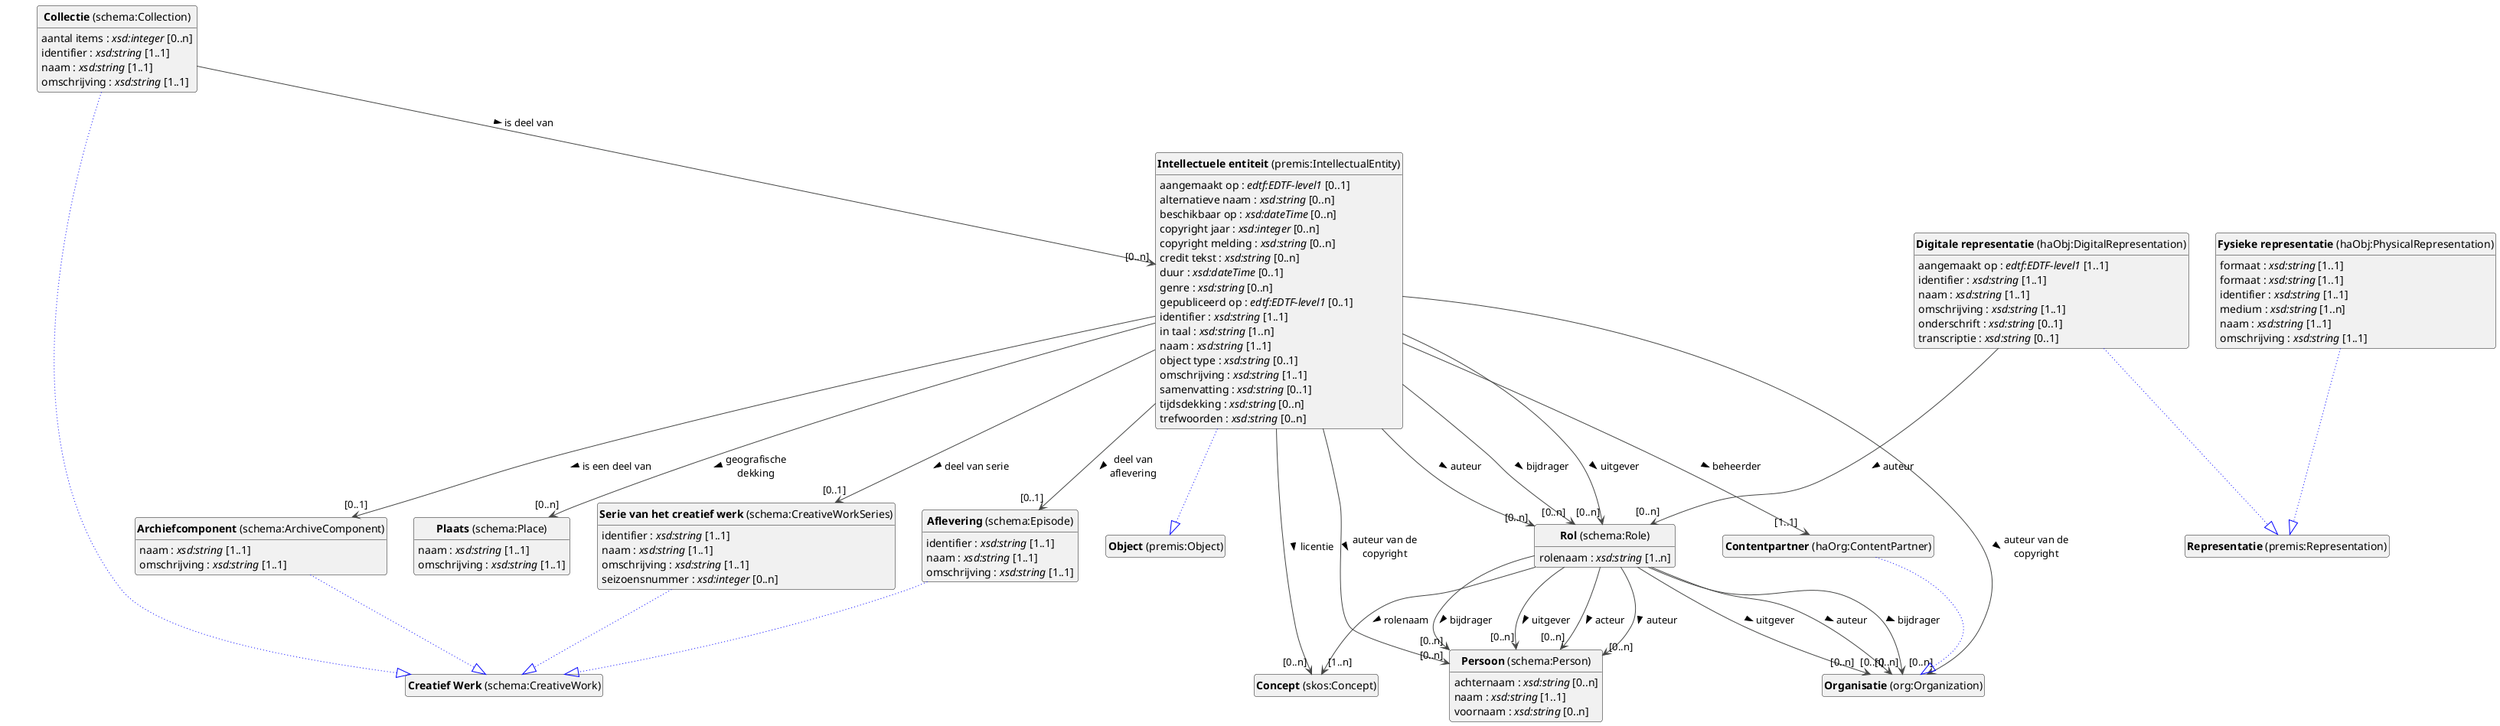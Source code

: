 @startuml
!theme vibrant
skinparam classFontSize 14
!define LIGHTORANGE
skinparam componentStyle uml2
skinparam wrapMessageWidth 100
' skinparam ArrowColor #Maroon
' Remove shadows
skinparam shadowing false
'skinparam linetype polyline
skinparam ArrowMessageAlignment left


class "<b>Intellectuele entiteit</b> (premis:IntellectualEntity)" as premis_IntellectualEntity [[#premis%3AIntellectualEntity]]
class "<b>Object</b> (premis:Object)" as premis_Object [[#premis%3AObject]]
class "<b>Fysieke representatie</b> (haObj:PhysicalRepresentation)" as haObj_PhysicalRepresentation [[#haObj%3APhysicalRepresentation]]
class "<b>Representatie</b> (premis:Representation)" as premis_Representation [[#premis%3ARepresentation]]
class "<b>Digitale representatie</b> (haObj:DigitalRepresentation)" as haObj_DigitalRepresentation [[#haObj%3ADigitalRepresentation]]
class "<b>Representatie</b> (premis:Representation)" as premis_Representation [[#premis%3ARepresentation]]
class "<b>Serie van het creatief werk</b> (schema:CreativeWorkSeries)" as schema_CreativeWorkSeries [[#schema%3ACreativeWorkSeries]]
class "<b>Creatief Werk</b> (schema:CreativeWork)" as schema_CreativeWork [[#schema%3ACreativeWork]]
class "<b>Aflevering</b> (schema:Episode)" as schema_Episode [[#schema%3AEpisode]]
class "<b>Creatief Werk</b> (schema:CreativeWork)" as schema_CreativeWork [[#schema%3ACreativeWork]]
class "<b>Plaats</b> (schema:Place)" as schema_Place [[#schema%3APlace]]
class "<b>Archiefcomponent</b> (schema:ArchiveComponent)" as schema_ArchiveComponent [[#schema%3AArchiveComponent]]
class "<b>Creatief Werk</b> (schema:CreativeWork)" as schema_CreativeWork [[#schema%3ACreativeWork]]
class "<b>Rol</b> (schema:Role)" as schema_Role [[#schema%3ARole]]
class "<b>Persoon</b> (schema:Person)" as schema_Person [[#schema%3APerson]]
class "<b>Collectie</b> (schema:Collection)" as schema_Collection [[#schema%3ACollection]]
class "<b>Creatief Werk</b> (schema:CreativeWork)" as schema_CreativeWork [[#schema%3ACreativeWork]]
class "<b>Contentpartner</b> (haOrg:ContentPartner)" as haOrg_ContentPartner [[#haOrg%3AContentPartner]]
class "<b>Organisatie</b> (org:Organization)" as org_Organization [[#org%3AOrganization]]
class "<b>Organisatie</b> (org:Organization)" as org_Organization [[#org%3AOrganization]]
class "<b>Concept</b> (skos:Concept)" as skos_Concept [[#skos%3AConcept]]

premis_IntellectualEntity --|> premis_Object #blue;line.dotted;text:blue

premis_IntellectualEntity : aangemaakt op : <i>edtf:EDTF-level1</i> [0..1]

premis_IntellectualEntity : alternatieve naam : <i>xsd:string</i> [0..n]


premis_IntellectualEntity --> "[0..n]" schema_Role : auteur >

premis_IntellectualEntity --> "[0..n]" schema_Person : auteur van de copyright >
premis_IntellectualEntity --> "[0..n]" org_Organization : auteur van de copyright >

premis_IntellectualEntity --> "[1..1]" haOrg_ContentPartner : beheerder >
premis_IntellectualEntity : beschikbaar op : <i>xsd:dateTime</i> [0..n]


premis_IntellectualEntity --> "[0..n]" schema_Role : bijdrager >
premis_IntellectualEntity : copyright jaar : <i>xsd:integer</i> [0..n]

premis_IntellectualEntity : copyright melding : <i>xsd:string</i> [0..n]

premis_IntellectualEntity : credit tekst : <i>xsd:string</i> [0..n]


premis_IntellectualEntity --> "[0..1]" schema_Episode : deel van aflevering >

premis_IntellectualEntity --> "[0..1]" schema_CreativeWorkSeries : deel van serie >
premis_IntellectualEntity : duur : <i>xsd:dateTime</i> [0..1]

premis_IntellectualEntity : genre : <i>xsd:string</i> [0..n]


premis_IntellectualEntity --> "[0..n]" schema_Place : geografische dekking >
premis_IntellectualEntity : gepubliceerd op : <i>edtf:EDTF-level1</i> [0..1]

premis_IntellectualEntity : identifier : <i>xsd:string</i> [1..1]

premis_IntellectualEntity : in taal : <i>xsd:string</i> [1..n]


premis_IntellectualEntity --> "[0..1]" schema_ArchiveComponent : is een deel van >

premis_IntellectualEntity --> "[0..n]" skos_Concept : licentie >
premis_IntellectualEntity : naam : <i>xsd:string</i> [1..1]

premis_IntellectualEntity : object type : <i>xsd:string</i> [0..1]

premis_IntellectualEntity : omschrijving : <i>xsd:string</i> [1..1]


premis_IntellectualEntity : samenvatting : <i>xsd:string</i> [0..1]

premis_IntellectualEntity : tijdsdekking : <i>xsd:string</i> [0..n]

premis_IntellectualEntity : trefwoorden : <i>xsd:string</i> [0..n]


premis_IntellectualEntity --> "[0..n]" schema_Role : uitgever >

haObj_PhysicalRepresentation --|> premis_Representation #blue;line.dotted;text:blue

haObj_PhysicalRepresentation : formaat : <i>xsd:string</i> [1..1]

haObj_PhysicalRepresentation : formaat : <i>xsd:string</i> [1..1]

haObj_PhysicalRepresentation : identifier : <i>xsd:string</i> [1..1]

haObj_PhysicalRepresentation : medium : <i>xsd:string</i> [1..n]

haObj_PhysicalRepresentation : naam : <i>xsd:string</i> [1..1]

haObj_PhysicalRepresentation : omschrijving : <i>xsd:string</i> [1..1]


haObj_DigitalRepresentation --|> premis_Representation #blue;line.dotted;text:blue

haObj_DigitalRepresentation : aangemaakt op : <i>edtf:EDTF-level1</i> [1..1]


haObj_DigitalRepresentation --> "[0..n]" schema_Role : auteur >
haObj_DigitalRepresentation : identifier : <i>xsd:string</i> [1..1]

haObj_DigitalRepresentation : naam : <i>xsd:string</i> [1..1]

haObj_DigitalRepresentation : omschrijving : <i>xsd:string</i> [1..1]

haObj_DigitalRepresentation : onderschrift : <i>xsd:string</i> [0..1]

haObj_DigitalRepresentation : transcriptie : <i>xsd:string</i> [0..1]


schema_CreativeWorkSeries --|> schema_CreativeWork #blue;line.dotted;text:blue

schema_CreativeWorkSeries : identifier : <i>xsd:string</i> [1..1]

schema_CreativeWorkSeries : naam : <i>xsd:string</i> [1..1]

schema_CreativeWorkSeries : omschrijving : <i>xsd:string</i> [1..1]

schema_CreativeWorkSeries : seizoensnummer : <i>xsd:integer</i> [0..n]


schema_Episode --|> schema_CreativeWork #blue;line.dotted;text:blue

schema_Episode : identifier : <i>xsd:string</i> [1..1]

schema_Episode : naam : <i>xsd:string</i> [1..1]

schema_Episode : omschrijving : <i>xsd:string</i> [1..1]



schema_Place : naam : <i>xsd:string</i> [1..1]

schema_Place : omschrijving : <i>xsd:string</i> [1..1]


schema_ArchiveComponent --|> schema_CreativeWork #blue;line.dotted;text:blue

schema_ArchiveComponent : naam : <i>xsd:string</i> [1..1]

schema_ArchiveComponent : omschrijving : <i>xsd:string</i> [1..1]




schema_Role --> "[0..n]" schema_Person : acteur >

schema_Role --> "[0..n]" schema_Person : auteur >
schema_Role --> "[0..n]" org_Organization : auteur >

schema_Role --> "[0..n]" schema_Person : bijdrager >
schema_Role --> "[0..n]" org_Organization : bijdrager >
schema_Role : rolenaam : <i>xsd:string</i> [1..n]

schema_Role --> "[1..n]" skos_Concept : rolenaam >

schema_Role --> "[0..n]" schema_Person : uitgever >
schema_Role --> "[0..n]" org_Organization : uitgever >


schema_Person : achternaam : <i>xsd:string</i> [0..n]

schema_Person : naam : <i>xsd:string</i> [1..1]

schema_Person : voornaam : <i>xsd:string</i> [0..n]


schema_Collection --|> schema_CreativeWork #blue;line.dotted;text:blue

schema_Collection : aantal items : <i>xsd:integer</i> [0..n]

schema_Collection : identifier : <i>xsd:string</i> [1..1]


schema_Collection --> "[0..n]" premis_IntellectualEntity : is deel van >
schema_Collection : naam : <i>xsd:string</i> [1..1]

schema_Collection : omschrijving : <i>xsd:string</i> [1..1]


haOrg_ContentPartner --|> org_Organization #blue;line.dotted;text:blue







hide circle
hide methods
hide empty members
@enduml


